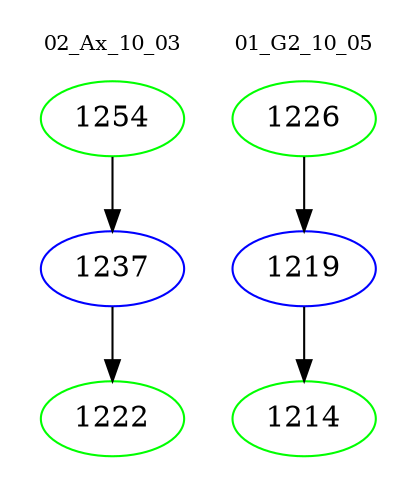 digraph{
subgraph cluster_0 {
color = white
label = "02_Ax_10_03";
fontsize=10;
T0_1254 [label="1254", color="green"]
T0_1254 -> T0_1237 [color="black"]
T0_1237 [label="1237", color="blue"]
T0_1237 -> T0_1222 [color="black"]
T0_1222 [label="1222", color="green"]
}
subgraph cluster_1 {
color = white
label = "01_G2_10_05";
fontsize=10;
T1_1226 [label="1226", color="green"]
T1_1226 -> T1_1219 [color="black"]
T1_1219 [label="1219", color="blue"]
T1_1219 -> T1_1214 [color="black"]
T1_1214 [label="1214", color="green"]
}
}

